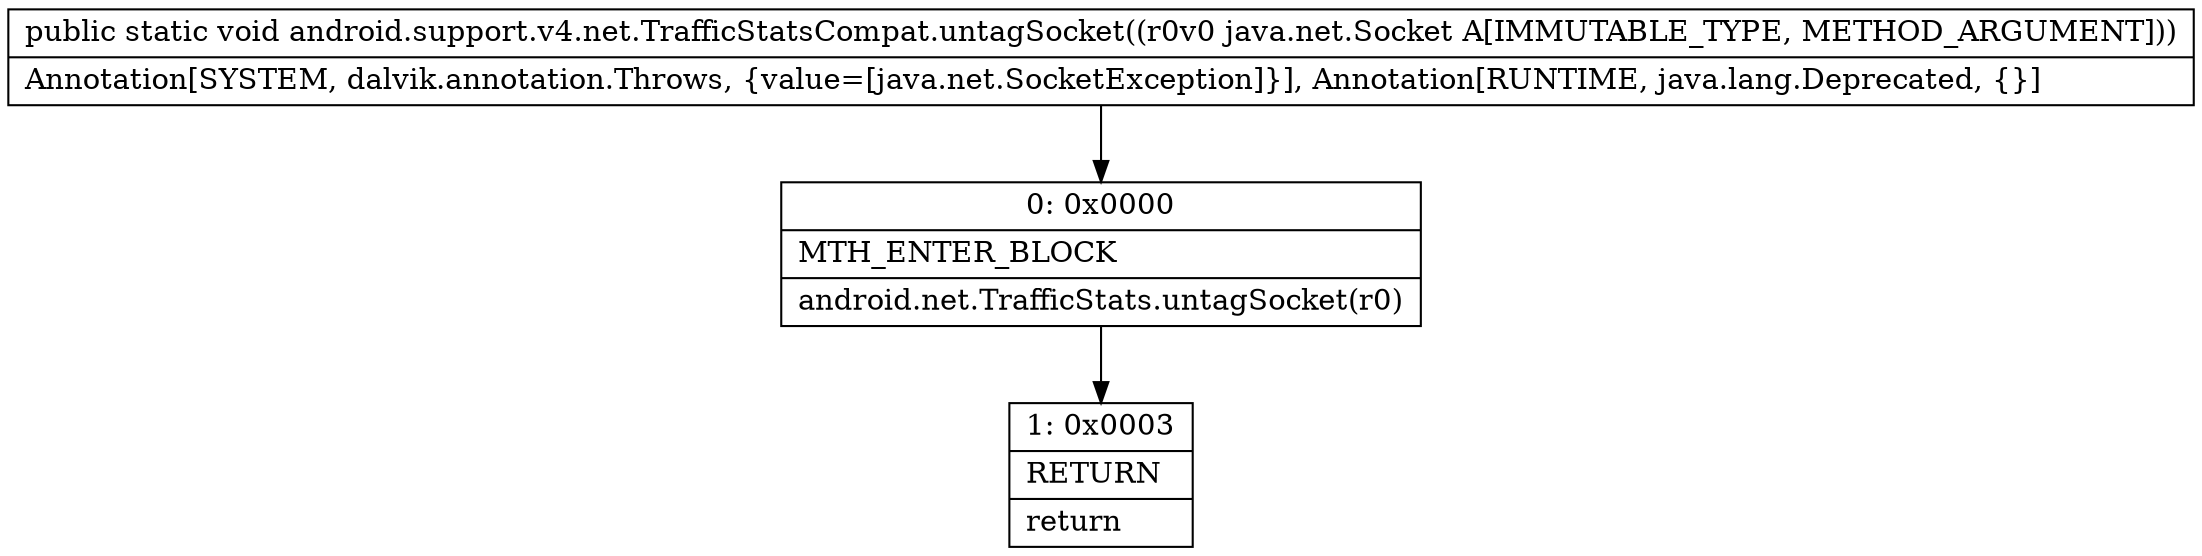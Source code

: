 digraph "CFG forandroid.support.v4.net.TrafficStatsCompat.untagSocket(Ljava\/net\/Socket;)V" {
Node_0 [shape=record,label="{0\:\ 0x0000|MTH_ENTER_BLOCK\l|android.net.TrafficStats.untagSocket(r0)\l}"];
Node_1 [shape=record,label="{1\:\ 0x0003|RETURN\l|return\l}"];
MethodNode[shape=record,label="{public static void android.support.v4.net.TrafficStatsCompat.untagSocket((r0v0 java.net.Socket A[IMMUTABLE_TYPE, METHOD_ARGUMENT]))  | Annotation[SYSTEM, dalvik.annotation.Throws, \{value=[java.net.SocketException]\}], Annotation[RUNTIME, java.lang.Deprecated, \{\}]\l}"];
MethodNode -> Node_0;
Node_0 -> Node_1;
}

